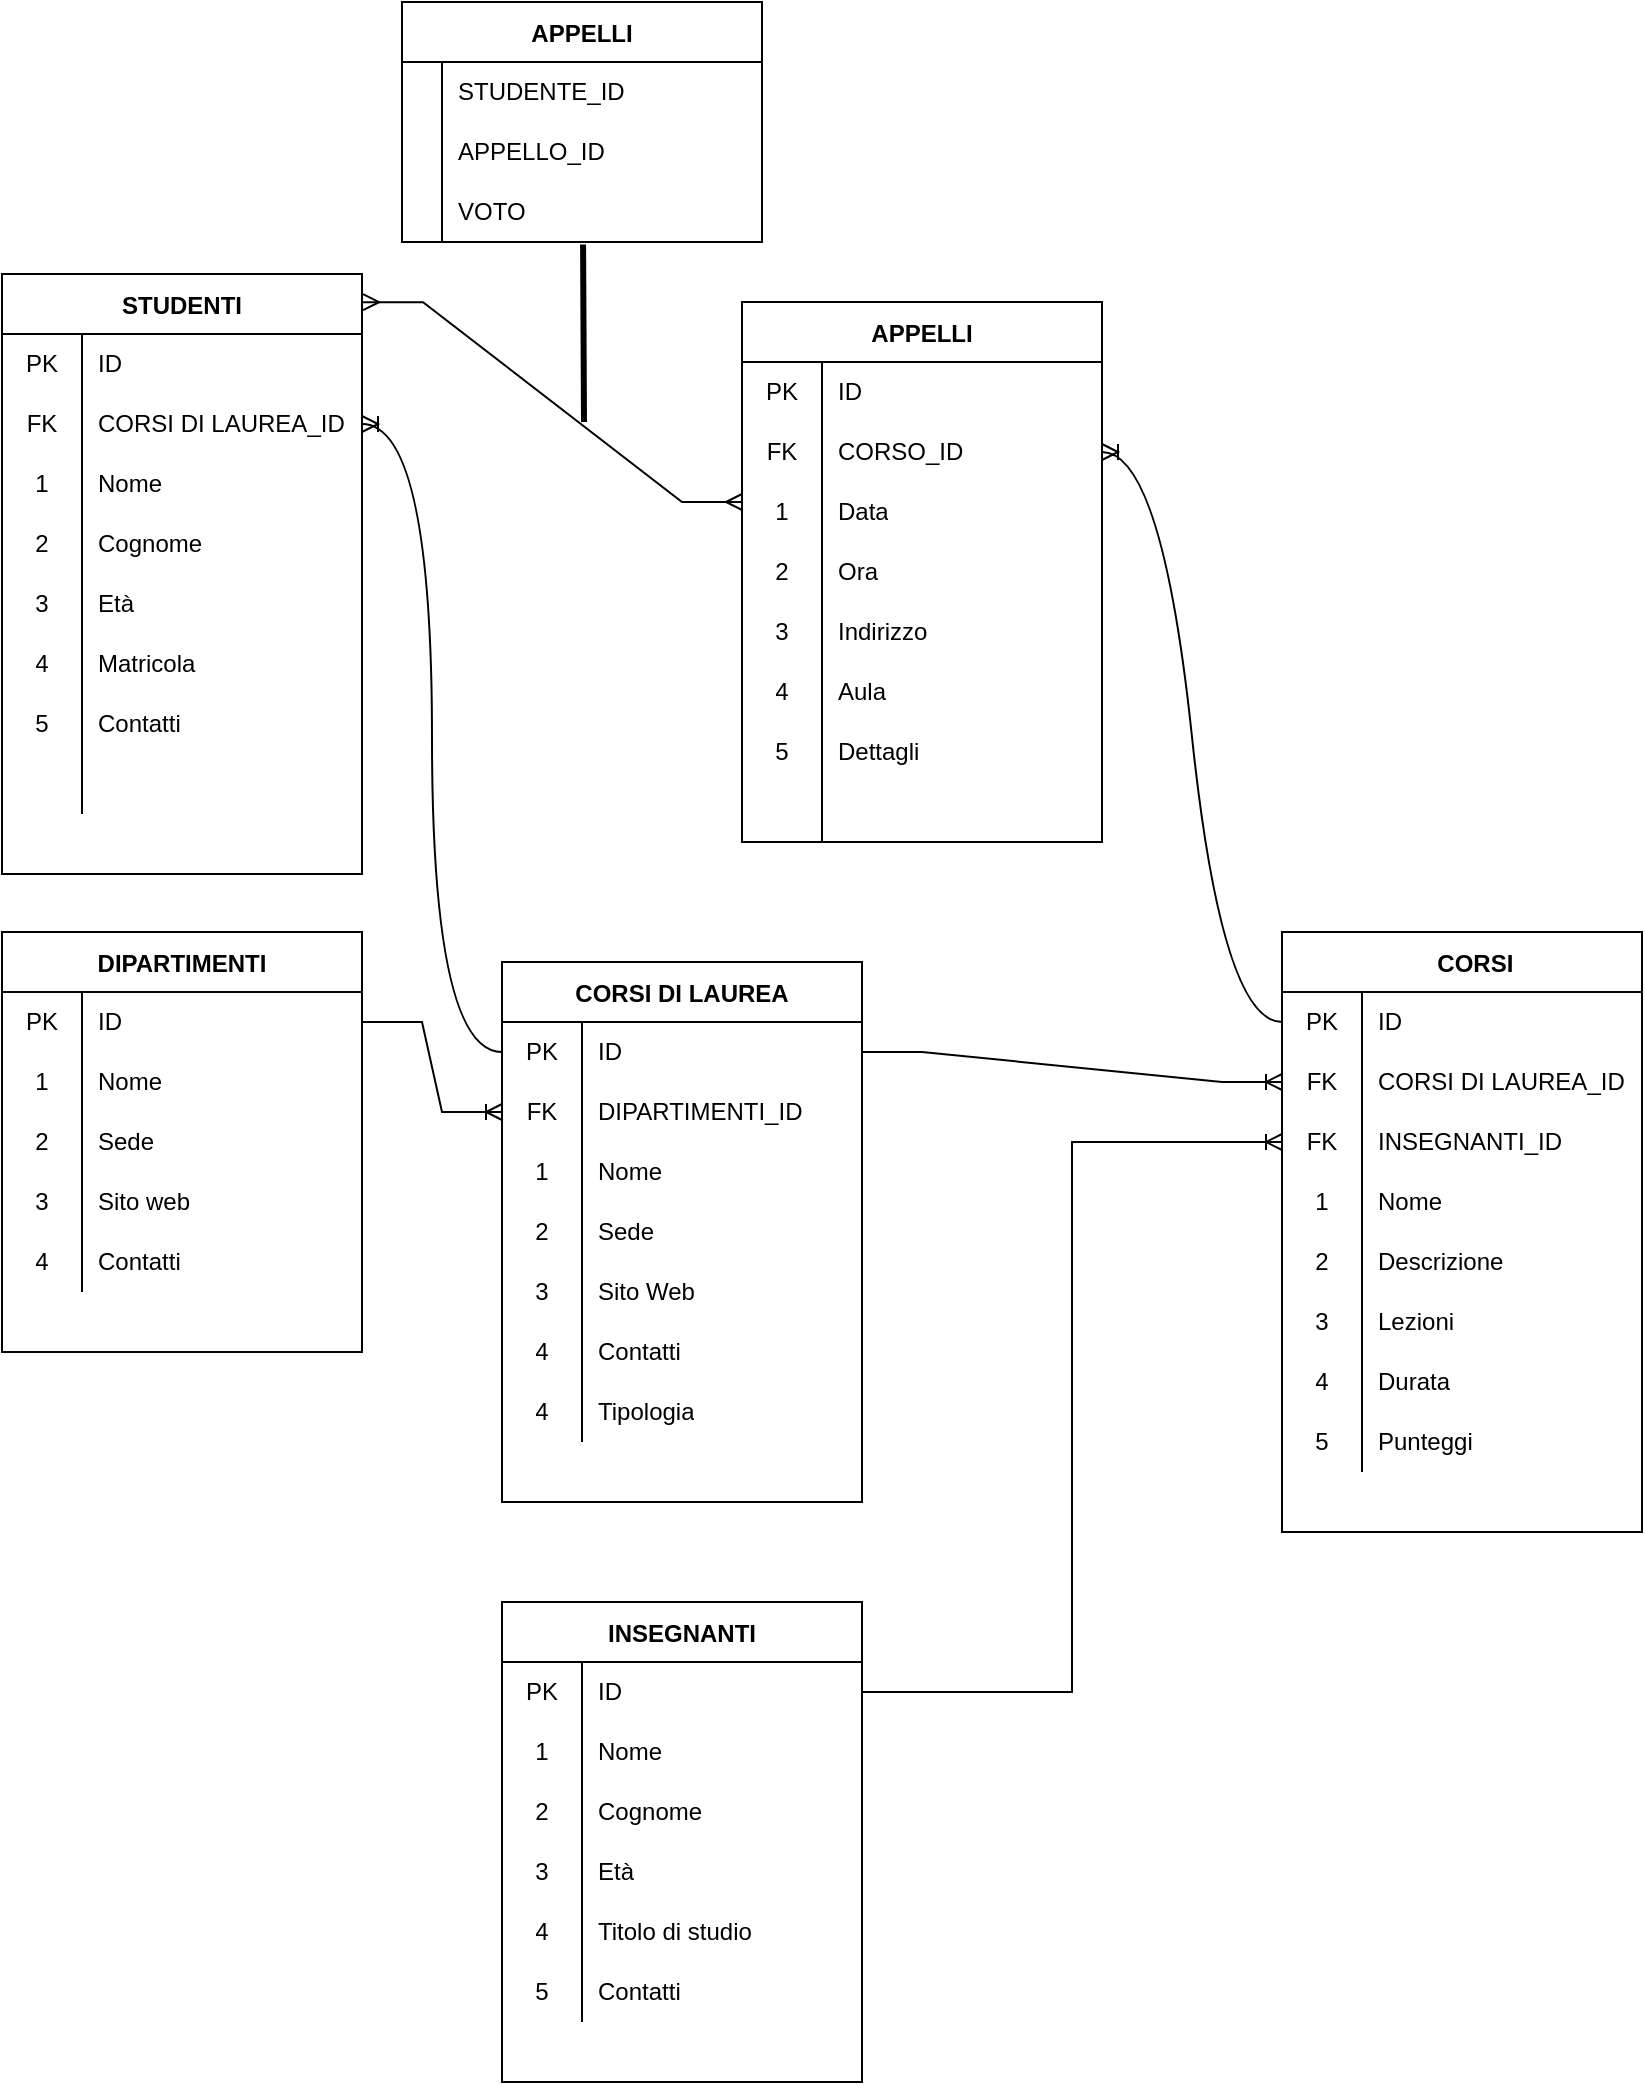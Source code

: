 <mxfile version="17.4.2" type="device"><diagram id="n-EQOlGCDvQt7kzbi_st" name="Page-1"><mxGraphModel dx="1768" dy="2307" grid="1" gridSize="10" guides="1" tooltips="1" connect="1" arrows="1" fold="1" page="1" pageScale="1" pageWidth="827" pageHeight="1169" math="0" shadow="0"><root><mxCell id="0"/><mxCell id="1" parent="0"/><mxCell id="HhOVpjUXZcP0PutJci6V-1" value="DIPARTIMENTI" style="shape=table;startSize=30;container=1;collapsible=0;childLayout=tableLayout;fixedRows=1;rowLines=0;fontStyle=1;" vertex="1" parent="1"><mxGeometry x="470" y="375" width="180" height="210" as="geometry"/></mxCell><mxCell id="HhOVpjUXZcP0PutJci6V-2" value="" style="shape=tableRow;horizontal=0;startSize=0;swimlaneHead=0;swimlaneBody=0;top=0;left=0;bottom=0;right=0;collapsible=0;dropTarget=0;fillColor=none;points=[[0,0.5],[1,0.5]];portConstraint=eastwest;" vertex="1" parent="HhOVpjUXZcP0PutJci6V-1"><mxGeometry y="30" width="180" height="30" as="geometry"/></mxCell><mxCell id="HhOVpjUXZcP0PutJci6V-3" value="PK" style="shape=partialRectangle;html=1;whiteSpace=wrap;connectable=0;fillColor=none;top=0;left=0;bottom=0;right=0;overflow=hidden;pointerEvents=1;" vertex="1" parent="HhOVpjUXZcP0PutJci6V-2"><mxGeometry width="40" height="30" as="geometry"><mxRectangle width="40" height="30" as="alternateBounds"/></mxGeometry></mxCell><mxCell id="HhOVpjUXZcP0PutJci6V-4" value="ID" style="shape=partialRectangle;html=1;whiteSpace=wrap;connectable=0;fillColor=none;top=0;left=0;bottom=0;right=0;align=left;spacingLeft=6;overflow=hidden;" vertex="1" parent="HhOVpjUXZcP0PutJci6V-2"><mxGeometry x="40" width="140" height="30" as="geometry"><mxRectangle width="140" height="30" as="alternateBounds"/></mxGeometry></mxCell><mxCell id="HhOVpjUXZcP0PutJci6V-5" value="" style="shape=tableRow;horizontal=0;startSize=0;swimlaneHead=0;swimlaneBody=0;top=0;left=0;bottom=0;right=0;collapsible=0;dropTarget=0;fillColor=none;points=[[0,0.5],[1,0.5]];portConstraint=eastwest;" vertex="1" parent="HhOVpjUXZcP0PutJci6V-1"><mxGeometry y="60" width="180" height="30" as="geometry"/></mxCell><mxCell id="HhOVpjUXZcP0PutJci6V-6" value="1" style="shape=partialRectangle;html=1;whiteSpace=wrap;connectable=0;fillColor=none;top=0;left=0;bottom=0;right=0;overflow=hidden;" vertex="1" parent="HhOVpjUXZcP0PutJci6V-5"><mxGeometry width="40" height="30" as="geometry"><mxRectangle width="40" height="30" as="alternateBounds"/></mxGeometry></mxCell><mxCell id="HhOVpjUXZcP0PutJci6V-7" value="Nome" style="shape=partialRectangle;html=1;whiteSpace=wrap;connectable=0;fillColor=none;top=0;left=0;bottom=0;right=0;align=left;spacingLeft=6;overflow=hidden;" vertex="1" parent="HhOVpjUXZcP0PutJci6V-5"><mxGeometry x="40" width="140" height="30" as="geometry"><mxRectangle width="140" height="30" as="alternateBounds"/></mxGeometry></mxCell><mxCell id="HhOVpjUXZcP0PutJci6V-8" value="" style="shape=tableRow;horizontal=0;startSize=0;swimlaneHead=0;swimlaneBody=0;top=0;left=0;bottom=0;right=0;collapsible=0;dropTarget=0;fillColor=none;points=[[0,0.5],[1,0.5]];portConstraint=eastwest;" vertex="1" parent="HhOVpjUXZcP0PutJci6V-1"><mxGeometry y="90" width="180" height="30" as="geometry"/></mxCell><mxCell id="HhOVpjUXZcP0PutJci6V-9" value="2" style="shape=partialRectangle;html=1;whiteSpace=wrap;connectable=0;fillColor=none;top=0;left=0;bottom=0;right=0;overflow=hidden;" vertex="1" parent="HhOVpjUXZcP0PutJci6V-8"><mxGeometry width="40" height="30" as="geometry"><mxRectangle width="40" height="30" as="alternateBounds"/></mxGeometry></mxCell><mxCell id="HhOVpjUXZcP0PutJci6V-10" value="Sede" style="shape=partialRectangle;html=1;whiteSpace=wrap;connectable=0;fillColor=none;top=0;left=0;bottom=0;right=0;align=left;spacingLeft=6;overflow=hidden;" vertex="1" parent="HhOVpjUXZcP0PutJci6V-8"><mxGeometry x="40" width="140" height="30" as="geometry"><mxRectangle width="140" height="30" as="alternateBounds"/></mxGeometry></mxCell><mxCell id="HhOVpjUXZcP0PutJci6V-35" value="" style="shape=tableRow;horizontal=0;startSize=0;swimlaneHead=0;swimlaneBody=0;top=0;left=0;bottom=0;right=0;collapsible=0;dropTarget=0;fillColor=none;points=[[0,0.5],[1,0.5]];portConstraint=eastwest;" vertex="1" parent="HhOVpjUXZcP0PutJci6V-1"><mxGeometry y="120" width="180" height="30" as="geometry"/></mxCell><mxCell id="HhOVpjUXZcP0PutJci6V-36" value="3" style="shape=partialRectangle;html=1;whiteSpace=wrap;connectable=0;fillColor=none;top=0;left=0;bottom=0;right=0;overflow=hidden;" vertex="1" parent="HhOVpjUXZcP0PutJci6V-35"><mxGeometry width="40" height="30" as="geometry"><mxRectangle width="40" height="30" as="alternateBounds"/></mxGeometry></mxCell><mxCell id="HhOVpjUXZcP0PutJci6V-37" value="Sito web" style="shape=partialRectangle;html=1;whiteSpace=wrap;connectable=0;fillColor=none;top=0;left=0;bottom=0;right=0;align=left;spacingLeft=6;overflow=hidden;" vertex="1" parent="HhOVpjUXZcP0PutJci6V-35"><mxGeometry x="40" width="140" height="30" as="geometry"><mxRectangle width="140" height="30" as="alternateBounds"/></mxGeometry></mxCell><mxCell id="HhOVpjUXZcP0PutJci6V-54" value="" style="shape=tableRow;horizontal=0;startSize=0;swimlaneHead=0;swimlaneBody=0;top=0;left=0;bottom=0;right=0;collapsible=0;dropTarget=0;fillColor=none;points=[[0,0.5],[1,0.5]];portConstraint=eastwest;" vertex="1" parent="HhOVpjUXZcP0PutJci6V-1"><mxGeometry y="150" width="180" height="30" as="geometry"/></mxCell><mxCell id="HhOVpjUXZcP0PutJci6V-55" value="4" style="shape=partialRectangle;html=1;whiteSpace=wrap;connectable=0;fillColor=none;top=0;left=0;bottom=0;right=0;overflow=hidden;" vertex="1" parent="HhOVpjUXZcP0PutJci6V-54"><mxGeometry width="40" height="30" as="geometry"><mxRectangle width="40" height="30" as="alternateBounds"/></mxGeometry></mxCell><mxCell id="HhOVpjUXZcP0PutJci6V-56" value="Contatti" style="shape=partialRectangle;html=1;whiteSpace=wrap;connectable=0;fillColor=none;top=0;left=0;bottom=0;right=0;align=left;spacingLeft=6;overflow=hidden;" vertex="1" parent="HhOVpjUXZcP0PutJci6V-54"><mxGeometry x="40" width="140" height="30" as="geometry"><mxRectangle width="140" height="30" as="alternateBounds"/></mxGeometry></mxCell><mxCell id="HhOVpjUXZcP0PutJci6V-38" value="CORSI DI LAUREA" style="shape=table;startSize=30;container=1;collapsible=0;childLayout=tableLayout;fixedRows=1;rowLines=0;fontStyle=1;" vertex="1" parent="1"><mxGeometry x="720" y="390" width="180" height="270" as="geometry"/></mxCell><mxCell id="HhOVpjUXZcP0PutJci6V-39" value="" style="shape=tableRow;horizontal=0;startSize=0;swimlaneHead=0;swimlaneBody=0;top=0;left=0;bottom=0;right=0;collapsible=0;dropTarget=0;fillColor=none;points=[[0,0.5],[1,0.5]];portConstraint=eastwest;" vertex="1" parent="HhOVpjUXZcP0PutJci6V-38"><mxGeometry y="30" width="180" height="30" as="geometry"/></mxCell><mxCell id="HhOVpjUXZcP0PutJci6V-40" value="PK" style="shape=partialRectangle;html=1;whiteSpace=wrap;connectable=0;fillColor=none;top=0;left=0;bottom=0;right=0;overflow=hidden;pointerEvents=1;" vertex="1" parent="HhOVpjUXZcP0PutJci6V-39"><mxGeometry width="40" height="30" as="geometry"><mxRectangle width="40" height="30" as="alternateBounds"/></mxGeometry></mxCell><mxCell id="HhOVpjUXZcP0PutJci6V-41" value="ID" style="shape=partialRectangle;html=1;whiteSpace=wrap;connectable=0;fillColor=none;top=0;left=0;bottom=0;right=0;align=left;spacingLeft=6;overflow=hidden;" vertex="1" parent="HhOVpjUXZcP0PutJci6V-39"><mxGeometry x="40" width="140" height="30" as="geometry"><mxRectangle width="140" height="30" as="alternateBounds"/></mxGeometry></mxCell><mxCell id="HhOVpjUXZcP0PutJci6V-42" value="" style="shape=tableRow;horizontal=0;startSize=0;swimlaneHead=0;swimlaneBody=0;top=0;left=0;bottom=0;right=0;collapsible=0;dropTarget=0;fillColor=none;points=[[0,0.5],[1,0.5]];portConstraint=eastwest;" vertex="1" parent="HhOVpjUXZcP0PutJci6V-38"><mxGeometry y="60" width="180" height="30" as="geometry"/></mxCell><mxCell id="HhOVpjUXZcP0PutJci6V-43" value="FK" style="shape=partialRectangle;html=1;whiteSpace=wrap;connectable=0;fillColor=none;top=0;left=0;bottom=0;right=0;overflow=hidden;" vertex="1" parent="HhOVpjUXZcP0PutJci6V-42"><mxGeometry width="40" height="30" as="geometry"><mxRectangle width="40" height="30" as="alternateBounds"/></mxGeometry></mxCell><mxCell id="HhOVpjUXZcP0PutJci6V-44" value="DIPARTIMENTI_ID" style="shape=partialRectangle;html=1;whiteSpace=wrap;connectable=0;fillColor=none;top=0;left=0;bottom=0;right=0;align=left;spacingLeft=6;overflow=hidden;" vertex="1" parent="HhOVpjUXZcP0PutJci6V-42"><mxGeometry x="40" width="140" height="30" as="geometry"><mxRectangle width="140" height="30" as="alternateBounds"/></mxGeometry></mxCell><mxCell id="HhOVpjUXZcP0PutJci6V-45" value="" style="shape=tableRow;horizontal=0;startSize=0;swimlaneHead=0;swimlaneBody=0;top=0;left=0;bottom=0;right=0;collapsible=0;dropTarget=0;fillColor=none;points=[[0,0.5],[1,0.5]];portConstraint=eastwest;" vertex="1" parent="HhOVpjUXZcP0PutJci6V-38"><mxGeometry y="90" width="180" height="30" as="geometry"/></mxCell><mxCell id="HhOVpjUXZcP0PutJci6V-46" value="1" style="shape=partialRectangle;html=1;whiteSpace=wrap;connectable=0;fillColor=none;top=0;left=0;bottom=0;right=0;overflow=hidden;" vertex="1" parent="HhOVpjUXZcP0PutJci6V-45"><mxGeometry width="40" height="30" as="geometry"><mxRectangle width="40" height="30" as="alternateBounds"/></mxGeometry></mxCell><mxCell id="HhOVpjUXZcP0PutJci6V-47" value="Nome" style="shape=partialRectangle;html=1;whiteSpace=wrap;connectable=0;fillColor=none;top=0;left=0;bottom=0;right=0;align=left;spacingLeft=6;overflow=hidden;" vertex="1" parent="HhOVpjUXZcP0PutJci6V-45"><mxGeometry x="40" width="140" height="30" as="geometry"><mxRectangle width="140" height="30" as="alternateBounds"/></mxGeometry></mxCell><mxCell id="HhOVpjUXZcP0PutJci6V-48" value="" style="shape=tableRow;horizontal=0;startSize=0;swimlaneHead=0;swimlaneBody=0;top=0;left=0;bottom=0;right=0;collapsible=0;dropTarget=0;fillColor=none;points=[[0,0.5],[1,0.5]];portConstraint=eastwest;" vertex="1" parent="HhOVpjUXZcP0PutJci6V-38"><mxGeometry y="120" width="180" height="30" as="geometry"/></mxCell><mxCell id="HhOVpjUXZcP0PutJci6V-49" value="2" style="shape=partialRectangle;html=1;whiteSpace=wrap;connectable=0;fillColor=none;top=0;left=0;bottom=0;right=0;overflow=hidden;" vertex="1" parent="HhOVpjUXZcP0PutJci6V-48"><mxGeometry width="40" height="30" as="geometry"><mxRectangle width="40" height="30" as="alternateBounds"/></mxGeometry></mxCell><mxCell id="HhOVpjUXZcP0PutJci6V-50" value="Sede" style="shape=partialRectangle;html=1;whiteSpace=wrap;connectable=0;fillColor=none;top=0;left=0;bottom=0;right=0;align=left;spacingLeft=6;overflow=hidden;" vertex="1" parent="HhOVpjUXZcP0PutJci6V-48"><mxGeometry x="40" width="140" height="30" as="geometry"><mxRectangle width="140" height="30" as="alternateBounds"/></mxGeometry></mxCell><mxCell id="HhOVpjUXZcP0PutJci6V-51" value="" style="shape=tableRow;horizontal=0;startSize=0;swimlaneHead=0;swimlaneBody=0;top=0;left=0;bottom=0;right=0;collapsible=0;dropTarget=0;fillColor=none;points=[[0,0.5],[1,0.5]];portConstraint=eastwest;" vertex="1" parent="HhOVpjUXZcP0PutJci6V-38"><mxGeometry y="150" width="180" height="30" as="geometry"/></mxCell><mxCell id="HhOVpjUXZcP0PutJci6V-52" value="3" style="shape=partialRectangle;html=1;whiteSpace=wrap;connectable=0;fillColor=none;top=0;left=0;bottom=0;right=0;overflow=hidden;" vertex="1" parent="HhOVpjUXZcP0PutJci6V-51"><mxGeometry width="40" height="30" as="geometry"><mxRectangle width="40" height="30" as="alternateBounds"/></mxGeometry></mxCell><mxCell id="HhOVpjUXZcP0PutJci6V-53" value="Sito Web" style="shape=partialRectangle;html=1;whiteSpace=wrap;connectable=0;fillColor=none;top=0;left=0;bottom=0;right=0;align=left;spacingLeft=6;overflow=hidden;" vertex="1" parent="HhOVpjUXZcP0PutJci6V-51"><mxGeometry x="40" width="140" height="30" as="geometry"><mxRectangle width="140" height="30" as="alternateBounds"/></mxGeometry></mxCell><mxCell id="HhOVpjUXZcP0PutJci6V-57" value="" style="shape=tableRow;horizontal=0;startSize=0;swimlaneHead=0;swimlaneBody=0;top=0;left=0;bottom=0;right=0;collapsible=0;dropTarget=0;fillColor=none;points=[[0,0.5],[1,0.5]];portConstraint=eastwest;" vertex="1" parent="HhOVpjUXZcP0PutJci6V-38"><mxGeometry y="180" width="180" height="30" as="geometry"/></mxCell><mxCell id="HhOVpjUXZcP0PutJci6V-58" value="4" style="shape=partialRectangle;html=1;whiteSpace=wrap;connectable=0;fillColor=none;top=0;left=0;bottom=0;right=0;overflow=hidden;" vertex="1" parent="HhOVpjUXZcP0PutJci6V-57"><mxGeometry width="40" height="30" as="geometry"><mxRectangle width="40" height="30" as="alternateBounds"/></mxGeometry></mxCell><mxCell id="HhOVpjUXZcP0PutJci6V-59" value="Contatti" style="shape=partialRectangle;html=1;whiteSpace=wrap;connectable=0;fillColor=none;top=0;left=0;bottom=0;right=0;align=left;spacingLeft=6;overflow=hidden;" vertex="1" parent="HhOVpjUXZcP0PutJci6V-57"><mxGeometry x="40" width="140" height="30" as="geometry"><mxRectangle width="140" height="30" as="alternateBounds"/></mxGeometry></mxCell><mxCell id="HhOVpjUXZcP0PutJci6V-62" value="" style="shape=tableRow;horizontal=0;startSize=0;swimlaneHead=0;swimlaneBody=0;top=0;left=0;bottom=0;right=0;collapsible=0;dropTarget=0;fillColor=none;points=[[0,0.5],[1,0.5]];portConstraint=eastwest;" vertex="1" parent="HhOVpjUXZcP0PutJci6V-38"><mxGeometry y="210" width="180" height="30" as="geometry"/></mxCell><mxCell id="HhOVpjUXZcP0PutJci6V-63" value="4" style="shape=partialRectangle;html=1;whiteSpace=wrap;connectable=0;fillColor=none;top=0;left=0;bottom=0;right=0;overflow=hidden;" vertex="1" parent="HhOVpjUXZcP0PutJci6V-62"><mxGeometry width="40" height="30" as="geometry"><mxRectangle width="40" height="30" as="alternateBounds"/></mxGeometry></mxCell><mxCell id="HhOVpjUXZcP0PutJci6V-64" value="Tipologia" style="shape=partialRectangle;html=1;whiteSpace=wrap;connectable=0;fillColor=none;top=0;left=0;bottom=0;right=0;align=left;spacingLeft=6;overflow=hidden;" vertex="1" parent="HhOVpjUXZcP0PutJci6V-62"><mxGeometry x="40" width="140" height="30" as="geometry"><mxRectangle width="140" height="30" as="alternateBounds"/></mxGeometry></mxCell><mxCell id="HhOVpjUXZcP0PutJci6V-60" value="" style="edgeStyle=entityRelationEdgeStyle;fontSize=12;html=1;endArrow=ERoneToMany;rounded=0;entryX=0;entryY=0.5;entryDx=0;entryDy=0;exitX=1;exitY=0.5;exitDx=0;exitDy=0;" edge="1" parent="1" source="HhOVpjUXZcP0PutJci6V-2" target="HhOVpjUXZcP0PutJci6V-42"><mxGeometry width="100" height="100" relative="1" as="geometry"><mxPoint x="230" y="150" as="sourcePoint"/><mxPoint x="330" y="50" as="targetPoint"/></mxGeometry></mxCell><mxCell id="HhOVpjUXZcP0PutJci6V-65" value="    CORSI" style="shape=table;startSize=30;container=1;collapsible=0;childLayout=tableLayout;fixedRows=1;rowLines=0;fontStyle=1;" vertex="1" parent="1"><mxGeometry x="1110" y="375" width="180" height="300" as="geometry"/></mxCell><mxCell id="HhOVpjUXZcP0PutJci6V-66" value="" style="shape=tableRow;horizontal=0;startSize=0;swimlaneHead=0;swimlaneBody=0;top=0;left=0;bottom=0;right=0;collapsible=0;dropTarget=0;fillColor=none;points=[[0,0.5],[1,0.5]];portConstraint=eastwest;" vertex="1" parent="HhOVpjUXZcP0PutJci6V-65"><mxGeometry y="30" width="180" height="30" as="geometry"/></mxCell><mxCell id="HhOVpjUXZcP0PutJci6V-67" value="PK" style="shape=partialRectangle;html=1;whiteSpace=wrap;connectable=0;fillColor=none;top=0;left=0;bottom=0;right=0;overflow=hidden;pointerEvents=1;" vertex="1" parent="HhOVpjUXZcP0PutJci6V-66"><mxGeometry width="40" height="30" as="geometry"><mxRectangle width="40" height="30" as="alternateBounds"/></mxGeometry></mxCell><mxCell id="HhOVpjUXZcP0PutJci6V-68" value="ID" style="shape=partialRectangle;html=1;whiteSpace=wrap;connectable=0;fillColor=none;top=0;left=0;bottom=0;right=0;align=left;spacingLeft=6;overflow=hidden;" vertex="1" parent="HhOVpjUXZcP0PutJci6V-66"><mxGeometry x="40" width="140" height="30" as="geometry"><mxRectangle width="140" height="30" as="alternateBounds"/></mxGeometry></mxCell><mxCell id="HhOVpjUXZcP0PutJci6V-87" value="" style="shape=tableRow;horizontal=0;startSize=0;swimlaneHead=0;swimlaneBody=0;top=0;left=0;bottom=0;right=0;collapsible=0;dropTarget=0;fillColor=none;points=[[0,0.5],[1,0.5]];portConstraint=eastwest;" vertex="1" parent="HhOVpjUXZcP0PutJci6V-65"><mxGeometry y="60" width="180" height="30" as="geometry"/></mxCell><mxCell id="HhOVpjUXZcP0PutJci6V-88" value="FK" style="shape=partialRectangle;html=1;whiteSpace=wrap;connectable=0;fillColor=none;top=0;left=0;bottom=0;right=0;overflow=hidden;" vertex="1" parent="HhOVpjUXZcP0PutJci6V-87"><mxGeometry width="40" height="30" as="geometry"><mxRectangle width="40" height="30" as="alternateBounds"/></mxGeometry></mxCell><mxCell id="HhOVpjUXZcP0PutJci6V-89" value="CORSI DI LAUREA_ID" style="shape=partialRectangle;html=1;whiteSpace=wrap;connectable=0;fillColor=none;top=0;left=0;bottom=0;right=0;align=left;spacingLeft=6;overflow=hidden;" vertex="1" parent="HhOVpjUXZcP0PutJci6V-87"><mxGeometry x="40" width="140" height="30" as="geometry"><mxRectangle width="140" height="30" as="alternateBounds"/></mxGeometry></mxCell><mxCell id="HhOVpjUXZcP0PutJci6V-111" value="" style="shape=tableRow;horizontal=0;startSize=0;swimlaneHead=0;swimlaneBody=0;top=0;left=0;bottom=0;right=0;collapsible=0;dropTarget=0;fillColor=none;points=[[0,0.5],[1,0.5]];portConstraint=eastwest;" vertex="1" parent="HhOVpjUXZcP0PutJci6V-65"><mxGeometry y="90" width="180" height="30" as="geometry"/></mxCell><mxCell id="HhOVpjUXZcP0PutJci6V-112" value="FK" style="shape=partialRectangle;html=1;whiteSpace=wrap;connectable=0;fillColor=none;top=0;left=0;bottom=0;right=0;overflow=hidden;" vertex="1" parent="HhOVpjUXZcP0PutJci6V-111"><mxGeometry width="40" height="30" as="geometry"><mxRectangle width="40" height="30" as="alternateBounds"/></mxGeometry></mxCell><mxCell id="HhOVpjUXZcP0PutJci6V-113" value="INSEGNANTI_ID" style="shape=partialRectangle;html=1;whiteSpace=wrap;connectable=0;fillColor=none;top=0;left=0;bottom=0;right=0;align=left;spacingLeft=6;overflow=hidden;" vertex="1" parent="HhOVpjUXZcP0PutJci6V-111"><mxGeometry x="40" width="140" height="30" as="geometry"><mxRectangle width="140" height="30" as="alternateBounds"/></mxGeometry></mxCell><mxCell id="HhOVpjUXZcP0PutJci6V-69" value="" style="shape=tableRow;horizontal=0;startSize=0;swimlaneHead=0;swimlaneBody=0;top=0;left=0;bottom=0;right=0;collapsible=0;dropTarget=0;fillColor=none;points=[[0,0.5],[1,0.5]];portConstraint=eastwest;" vertex="1" parent="HhOVpjUXZcP0PutJci6V-65"><mxGeometry y="120" width="180" height="30" as="geometry"/></mxCell><mxCell id="HhOVpjUXZcP0PutJci6V-70" value="1" style="shape=partialRectangle;html=1;whiteSpace=wrap;connectable=0;fillColor=none;top=0;left=0;bottom=0;right=0;overflow=hidden;" vertex="1" parent="HhOVpjUXZcP0PutJci6V-69"><mxGeometry width="40" height="30" as="geometry"><mxRectangle width="40" height="30" as="alternateBounds"/></mxGeometry></mxCell><mxCell id="HhOVpjUXZcP0PutJci6V-71" value="Nome" style="shape=partialRectangle;html=1;whiteSpace=wrap;connectable=0;fillColor=none;top=0;left=0;bottom=0;right=0;align=left;spacingLeft=6;overflow=hidden;" vertex="1" parent="HhOVpjUXZcP0PutJci6V-69"><mxGeometry x="40" width="140" height="30" as="geometry"><mxRectangle width="140" height="30" as="alternateBounds"/></mxGeometry></mxCell><mxCell id="HhOVpjUXZcP0PutJci6V-72" value="" style="shape=tableRow;horizontal=0;startSize=0;swimlaneHead=0;swimlaneBody=0;top=0;left=0;bottom=0;right=0;collapsible=0;dropTarget=0;fillColor=none;points=[[0,0.5],[1,0.5]];portConstraint=eastwest;" vertex="1" parent="HhOVpjUXZcP0PutJci6V-65"><mxGeometry y="150" width="180" height="30" as="geometry"/></mxCell><mxCell id="HhOVpjUXZcP0PutJci6V-73" value="2" style="shape=partialRectangle;html=1;whiteSpace=wrap;connectable=0;fillColor=none;top=0;left=0;bottom=0;right=0;overflow=hidden;" vertex="1" parent="HhOVpjUXZcP0PutJci6V-72"><mxGeometry width="40" height="30" as="geometry"><mxRectangle width="40" height="30" as="alternateBounds"/></mxGeometry></mxCell><mxCell id="HhOVpjUXZcP0PutJci6V-74" value="Descrizione" style="shape=partialRectangle;html=1;whiteSpace=wrap;connectable=0;fillColor=none;top=0;left=0;bottom=0;right=0;align=left;spacingLeft=6;overflow=hidden;" vertex="1" parent="HhOVpjUXZcP0PutJci6V-72"><mxGeometry x="40" width="140" height="30" as="geometry"><mxRectangle width="140" height="30" as="alternateBounds"/></mxGeometry></mxCell><mxCell id="HhOVpjUXZcP0PutJci6V-75" value="" style="shape=tableRow;horizontal=0;startSize=0;swimlaneHead=0;swimlaneBody=0;top=0;left=0;bottom=0;right=0;collapsible=0;dropTarget=0;fillColor=none;points=[[0,0.5],[1,0.5]];portConstraint=eastwest;" vertex="1" parent="HhOVpjUXZcP0PutJci6V-65"><mxGeometry y="180" width="180" height="30" as="geometry"/></mxCell><mxCell id="HhOVpjUXZcP0PutJci6V-76" value="3" style="shape=partialRectangle;html=1;whiteSpace=wrap;connectable=0;fillColor=none;top=0;left=0;bottom=0;right=0;overflow=hidden;" vertex="1" parent="HhOVpjUXZcP0PutJci6V-75"><mxGeometry width="40" height="30" as="geometry"><mxRectangle width="40" height="30" as="alternateBounds"/></mxGeometry></mxCell><mxCell id="HhOVpjUXZcP0PutJci6V-77" value="Lezioni" style="shape=partialRectangle;html=1;whiteSpace=wrap;connectable=0;fillColor=none;top=0;left=0;bottom=0;right=0;align=left;spacingLeft=6;overflow=hidden;" vertex="1" parent="HhOVpjUXZcP0PutJci6V-75"><mxGeometry x="40" width="140" height="30" as="geometry"><mxRectangle width="140" height="30" as="alternateBounds"/></mxGeometry></mxCell><mxCell id="HhOVpjUXZcP0PutJci6V-78" value="" style="shape=tableRow;horizontal=0;startSize=0;swimlaneHead=0;swimlaneBody=0;top=0;left=0;bottom=0;right=0;collapsible=0;dropTarget=0;fillColor=none;points=[[0,0.5],[1,0.5]];portConstraint=eastwest;" vertex="1" parent="HhOVpjUXZcP0PutJci6V-65"><mxGeometry y="210" width="180" height="30" as="geometry"/></mxCell><mxCell id="HhOVpjUXZcP0PutJci6V-79" value="4" style="shape=partialRectangle;html=1;whiteSpace=wrap;connectable=0;fillColor=none;top=0;left=0;bottom=0;right=0;overflow=hidden;" vertex="1" parent="HhOVpjUXZcP0PutJci6V-78"><mxGeometry width="40" height="30" as="geometry"><mxRectangle width="40" height="30" as="alternateBounds"/></mxGeometry></mxCell><mxCell id="HhOVpjUXZcP0PutJci6V-80" value="Durata" style="shape=partialRectangle;html=1;whiteSpace=wrap;connectable=0;fillColor=none;top=0;left=0;bottom=0;right=0;align=left;spacingLeft=6;overflow=hidden;" vertex="1" parent="HhOVpjUXZcP0PutJci6V-78"><mxGeometry x="40" width="140" height="30" as="geometry"><mxRectangle width="140" height="30" as="alternateBounds"/></mxGeometry></mxCell><mxCell id="HhOVpjUXZcP0PutJci6V-84" value="" style="shape=tableRow;horizontal=0;startSize=0;swimlaneHead=0;swimlaneBody=0;top=0;left=0;bottom=0;right=0;collapsible=0;dropTarget=0;fillColor=none;points=[[0,0.5],[1,0.5]];portConstraint=eastwest;" vertex="1" parent="HhOVpjUXZcP0PutJci6V-65"><mxGeometry y="240" width="180" height="30" as="geometry"/></mxCell><mxCell id="HhOVpjUXZcP0PutJci6V-85" value="5" style="shape=partialRectangle;html=1;whiteSpace=wrap;connectable=0;fillColor=none;top=0;left=0;bottom=0;right=0;overflow=hidden;" vertex="1" parent="HhOVpjUXZcP0PutJci6V-84"><mxGeometry width="40" height="30" as="geometry"><mxRectangle width="40" height="30" as="alternateBounds"/></mxGeometry></mxCell><mxCell id="HhOVpjUXZcP0PutJci6V-86" value="Punteggi" style="shape=partialRectangle;html=1;whiteSpace=wrap;connectable=0;fillColor=none;top=0;left=0;bottom=0;right=0;align=left;spacingLeft=6;overflow=hidden;" vertex="1" parent="HhOVpjUXZcP0PutJci6V-84"><mxGeometry x="40" width="140" height="30" as="geometry"><mxRectangle width="140" height="30" as="alternateBounds"/></mxGeometry></mxCell><mxCell id="HhOVpjUXZcP0PutJci6V-90" value="" style="edgeStyle=entityRelationEdgeStyle;fontSize=12;html=1;endArrow=ERoneToMany;rounded=0;entryX=0;entryY=0.5;entryDx=0;entryDy=0;exitX=1;exitY=0.5;exitDx=0;exitDy=0;" edge="1" parent="1" source="HhOVpjUXZcP0PutJci6V-39" target="HhOVpjUXZcP0PutJci6V-87"><mxGeometry width="100" height="100" relative="1" as="geometry"><mxPoint x="900" y="420" as="sourcePoint"/><mxPoint x="1020" y="450" as="targetPoint"/></mxGeometry></mxCell><mxCell id="HhOVpjUXZcP0PutJci6V-91" value="INSEGNANTI" style="shape=table;startSize=30;container=1;collapsible=0;childLayout=tableLayout;fixedRows=1;rowLines=0;fontStyle=1;" vertex="1" parent="1"><mxGeometry x="720" y="710" width="180" height="240" as="geometry"/></mxCell><mxCell id="HhOVpjUXZcP0PutJci6V-92" value="" style="shape=tableRow;horizontal=0;startSize=0;swimlaneHead=0;swimlaneBody=0;top=0;left=0;bottom=0;right=0;collapsible=0;dropTarget=0;fillColor=none;points=[[0,0.5],[1,0.5]];portConstraint=eastwest;" vertex="1" parent="HhOVpjUXZcP0PutJci6V-91"><mxGeometry y="30" width="180" height="30" as="geometry"/></mxCell><mxCell id="HhOVpjUXZcP0PutJci6V-93" value="PK" style="shape=partialRectangle;html=1;whiteSpace=wrap;connectable=0;fillColor=none;top=0;left=0;bottom=0;right=0;overflow=hidden;pointerEvents=1;" vertex="1" parent="HhOVpjUXZcP0PutJci6V-92"><mxGeometry width="40" height="30" as="geometry"><mxRectangle width="40" height="30" as="alternateBounds"/></mxGeometry></mxCell><mxCell id="HhOVpjUXZcP0PutJci6V-94" value="ID" style="shape=partialRectangle;html=1;whiteSpace=wrap;connectable=0;fillColor=none;top=0;left=0;bottom=0;right=0;align=left;spacingLeft=6;overflow=hidden;" vertex="1" parent="HhOVpjUXZcP0PutJci6V-92"><mxGeometry x="40" width="140" height="30" as="geometry"><mxRectangle width="140" height="30" as="alternateBounds"/></mxGeometry></mxCell><mxCell id="HhOVpjUXZcP0PutJci6V-95" value="" style="shape=tableRow;horizontal=0;startSize=0;swimlaneHead=0;swimlaneBody=0;top=0;left=0;bottom=0;right=0;collapsible=0;dropTarget=0;fillColor=none;points=[[0,0.5],[1,0.5]];portConstraint=eastwest;" vertex="1" parent="HhOVpjUXZcP0PutJci6V-91"><mxGeometry y="60" width="180" height="30" as="geometry"/></mxCell><mxCell id="HhOVpjUXZcP0PutJci6V-96" value="1" style="shape=partialRectangle;html=1;whiteSpace=wrap;connectable=0;fillColor=none;top=0;left=0;bottom=0;right=0;overflow=hidden;" vertex="1" parent="HhOVpjUXZcP0PutJci6V-95"><mxGeometry width="40" height="30" as="geometry"><mxRectangle width="40" height="30" as="alternateBounds"/></mxGeometry></mxCell><mxCell id="HhOVpjUXZcP0PutJci6V-97" value="Nome" style="shape=partialRectangle;html=1;whiteSpace=wrap;connectable=0;fillColor=none;top=0;left=0;bottom=0;right=0;align=left;spacingLeft=6;overflow=hidden;" vertex="1" parent="HhOVpjUXZcP0PutJci6V-95"><mxGeometry x="40" width="140" height="30" as="geometry"><mxRectangle width="140" height="30" as="alternateBounds"/></mxGeometry></mxCell><mxCell id="HhOVpjUXZcP0PutJci6V-98" value="" style="shape=tableRow;horizontal=0;startSize=0;swimlaneHead=0;swimlaneBody=0;top=0;left=0;bottom=0;right=0;collapsible=0;dropTarget=0;fillColor=none;points=[[0,0.5],[1,0.5]];portConstraint=eastwest;" vertex="1" parent="HhOVpjUXZcP0PutJci6V-91"><mxGeometry y="90" width="180" height="30" as="geometry"/></mxCell><mxCell id="HhOVpjUXZcP0PutJci6V-99" value="2" style="shape=partialRectangle;html=1;whiteSpace=wrap;connectable=0;fillColor=none;top=0;left=0;bottom=0;right=0;overflow=hidden;" vertex="1" parent="HhOVpjUXZcP0PutJci6V-98"><mxGeometry width="40" height="30" as="geometry"><mxRectangle width="40" height="30" as="alternateBounds"/></mxGeometry></mxCell><mxCell id="HhOVpjUXZcP0PutJci6V-100" value="Cognome" style="shape=partialRectangle;html=1;whiteSpace=wrap;connectable=0;fillColor=none;top=0;left=0;bottom=0;right=0;align=left;spacingLeft=6;overflow=hidden;" vertex="1" parent="HhOVpjUXZcP0PutJci6V-98"><mxGeometry x="40" width="140" height="30" as="geometry"><mxRectangle width="140" height="30" as="alternateBounds"/></mxGeometry></mxCell><mxCell id="HhOVpjUXZcP0PutJci6V-101" value="" style="shape=tableRow;horizontal=0;startSize=0;swimlaneHead=0;swimlaneBody=0;top=0;left=0;bottom=0;right=0;collapsible=0;dropTarget=0;fillColor=none;points=[[0,0.5],[1,0.5]];portConstraint=eastwest;" vertex="1" parent="HhOVpjUXZcP0PutJci6V-91"><mxGeometry y="120" width="180" height="30" as="geometry"/></mxCell><mxCell id="HhOVpjUXZcP0PutJci6V-102" value="3" style="shape=partialRectangle;html=1;whiteSpace=wrap;connectable=0;fillColor=none;top=0;left=0;bottom=0;right=0;overflow=hidden;" vertex="1" parent="HhOVpjUXZcP0PutJci6V-101"><mxGeometry width="40" height="30" as="geometry"><mxRectangle width="40" height="30" as="alternateBounds"/></mxGeometry></mxCell><mxCell id="HhOVpjUXZcP0PutJci6V-103" value="Età" style="shape=partialRectangle;html=1;whiteSpace=wrap;connectable=0;fillColor=none;top=0;left=0;bottom=0;right=0;align=left;spacingLeft=6;overflow=hidden;" vertex="1" parent="HhOVpjUXZcP0PutJci6V-101"><mxGeometry x="40" width="140" height="30" as="geometry"><mxRectangle width="140" height="30" as="alternateBounds"/></mxGeometry></mxCell><mxCell id="HhOVpjUXZcP0PutJci6V-104" value="" style="shape=tableRow;horizontal=0;startSize=0;swimlaneHead=0;swimlaneBody=0;top=0;left=0;bottom=0;right=0;collapsible=0;dropTarget=0;fillColor=none;points=[[0,0.5],[1,0.5]];portConstraint=eastwest;" vertex="1" parent="HhOVpjUXZcP0PutJci6V-91"><mxGeometry y="150" width="180" height="30" as="geometry"/></mxCell><mxCell id="HhOVpjUXZcP0PutJci6V-105" value="4" style="shape=partialRectangle;html=1;whiteSpace=wrap;connectable=0;fillColor=none;top=0;left=0;bottom=0;right=0;overflow=hidden;" vertex="1" parent="HhOVpjUXZcP0PutJci6V-104"><mxGeometry width="40" height="30" as="geometry"><mxRectangle width="40" height="30" as="alternateBounds"/></mxGeometry></mxCell><mxCell id="HhOVpjUXZcP0PutJci6V-106" value="Titolo di studio" style="shape=partialRectangle;html=1;whiteSpace=wrap;connectable=0;fillColor=none;top=0;left=0;bottom=0;right=0;align=left;spacingLeft=6;overflow=hidden;" vertex="1" parent="HhOVpjUXZcP0PutJci6V-104"><mxGeometry x="40" width="140" height="30" as="geometry"><mxRectangle width="140" height="30" as="alternateBounds"/></mxGeometry></mxCell><mxCell id="HhOVpjUXZcP0PutJci6V-107" value="" style="shape=tableRow;horizontal=0;startSize=0;swimlaneHead=0;swimlaneBody=0;top=0;left=0;bottom=0;right=0;collapsible=0;dropTarget=0;fillColor=none;points=[[0,0.5],[1,0.5]];portConstraint=eastwest;" vertex="1" parent="HhOVpjUXZcP0PutJci6V-91"><mxGeometry y="180" width="180" height="30" as="geometry"/></mxCell><mxCell id="HhOVpjUXZcP0PutJci6V-108" value="5" style="shape=partialRectangle;html=1;whiteSpace=wrap;connectable=0;fillColor=none;top=0;left=0;bottom=0;right=0;overflow=hidden;" vertex="1" parent="HhOVpjUXZcP0PutJci6V-107"><mxGeometry width="40" height="30" as="geometry"><mxRectangle width="40" height="30" as="alternateBounds"/></mxGeometry></mxCell><mxCell id="HhOVpjUXZcP0PutJci6V-109" value="Contatti" style="shape=partialRectangle;html=1;whiteSpace=wrap;connectable=0;fillColor=none;top=0;left=0;bottom=0;right=0;align=left;spacingLeft=6;overflow=hidden;" vertex="1" parent="HhOVpjUXZcP0PutJci6V-107"><mxGeometry x="40" width="140" height="30" as="geometry"><mxRectangle width="140" height="30" as="alternateBounds"/></mxGeometry></mxCell><mxCell id="HhOVpjUXZcP0PutJci6V-115" value="STUDENTI" style="shape=table;startSize=30;container=1;collapsible=0;childLayout=tableLayout;fixedRows=1;rowLines=0;fontStyle=1;" vertex="1" parent="1"><mxGeometry x="470" y="46" width="180" height="300" as="geometry"/></mxCell><mxCell id="HhOVpjUXZcP0PutJci6V-116" value="" style="shape=tableRow;horizontal=0;startSize=0;swimlaneHead=0;swimlaneBody=0;top=0;left=0;bottom=0;right=0;collapsible=0;dropTarget=0;fillColor=none;points=[[0,0.5],[1,0.5]];portConstraint=eastwest;" vertex="1" parent="HhOVpjUXZcP0PutJci6V-115"><mxGeometry y="30" width="180" height="30" as="geometry"/></mxCell><mxCell id="HhOVpjUXZcP0PutJci6V-117" value="PK" style="shape=partialRectangle;html=1;whiteSpace=wrap;connectable=0;fillColor=none;top=0;left=0;bottom=0;right=0;overflow=hidden;pointerEvents=1;" vertex="1" parent="HhOVpjUXZcP0PutJci6V-116"><mxGeometry width="40" height="30" as="geometry"><mxRectangle width="40" height="30" as="alternateBounds"/></mxGeometry></mxCell><mxCell id="HhOVpjUXZcP0PutJci6V-118" value="ID" style="shape=partialRectangle;html=1;whiteSpace=wrap;connectable=0;fillColor=none;top=0;left=0;bottom=0;right=0;align=left;spacingLeft=6;overflow=hidden;" vertex="1" parent="HhOVpjUXZcP0PutJci6V-116"><mxGeometry x="40" width="140" height="30" as="geometry"><mxRectangle width="140" height="30" as="alternateBounds"/></mxGeometry></mxCell><mxCell id="HhOVpjUXZcP0PutJci6V-134" value="" style="shape=tableRow;horizontal=0;startSize=0;swimlaneHead=0;swimlaneBody=0;top=0;left=0;bottom=0;right=0;collapsible=0;dropTarget=0;fillColor=none;points=[[0,0.5],[1,0.5]];portConstraint=eastwest;" vertex="1" parent="HhOVpjUXZcP0PutJci6V-115"><mxGeometry y="60" width="180" height="30" as="geometry"/></mxCell><mxCell id="HhOVpjUXZcP0PutJci6V-135" value="FK" style="shape=partialRectangle;html=1;whiteSpace=wrap;connectable=0;fillColor=none;top=0;left=0;bottom=0;right=0;overflow=hidden;" vertex="1" parent="HhOVpjUXZcP0PutJci6V-134"><mxGeometry width="40" height="30" as="geometry"><mxRectangle width="40" height="30" as="alternateBounds"/></mxGeometry></mxCell><mxCell id="HhOVpjUXZcP0PutJci6V-136" value="CORSI DI LAUREA_ID" style="shape=partialRectangle;html=1;whiteSpace=wrap;connectable=0;fillColor=none;top=0;left=0;bottom=0;right=0;align=left;spacingLeft=6;overflow=hidden;" vertex="1" parent="HhOVpjUXZcP0PutJci6V-134"><mxGeometry x="40" width="140" height="30" as="geometry"><mxRectangle width="140" height="30" as="alternateBounds"/></mxGeometry></mxCell><mxCell id="HhOVpjUXZcP0PutJci6V-119" value="" style="shape=tableRow;horizontal=0;startSize=0;swimlaneHead=0;swimlaneBody=0;top=0;left=0;bottom=0;right=0;collapsible=0;dropTarget=0;fillColor=none;points=[[0,0.5],[1,0.5]];portConstraint=eastwest;" vertex="1" parent="HhOVpjUXZcP0PutJci6V-115"><mxGeometry y="90" width="180" height="30" as="geometry"/></mxCell><mxCell id="HhOVpjUXZcP0PutJci6V-120" value="1" style="shape=partialRectangle;html=1;whiteSpace=wrap;connectable=0;fillColor=none;top=0;left=0;bottom=0;right=0;overflow=hidden;" vertex="1" parent="HhOVpjUXZcP0PutJci6V-119"><mxGeometry width="40" height="30" as="geometry"><mxRectangle width="40" height="30" as="alternateBounds"/></mxGeometry></mxCell><mxCell id="HhOVpjUXZcP0PutJci6V-121" value="Nome" style="shape=partialRectangle;html=1;whiteSpace=wrap;connectable=0;fillColor=none;top=0;left=0;bottom=0;right=0;align=left;spacingLeft=6;overflow=hidden;" vertex="1" parent="HhOVpjUXZcP0PutJci6V-119"><mxGeometry x="40" width="140" height="30" as="geometry"><mxRectangle width="140" height="30" as="alternateBounds"/></mxGeometry></mxCell><mxCell id="HhOVpjUXZcP0PutJci6V-122" value="" style="shape=tableRow;horizontal=0;startSize=0;swimlaneHead=0;swimlaneBody=0;top=0;left=0;bottom=0;right=0;collapsible=0;dropTarget=0;fillColor=none;points=[[0,0.5],[1,0.5]];portConstraint=eastwest;" vertex="1" parent="HhOVpjUXZcP0PutJci6V-115"><mxGeometry y="120" width="180" height="30" as="geometry"/></mxCell><mxCell id="HhOVpjUXZcP0PutJci6V-123" value="2" style="shape=partialRectangle;html=1;whiteSpace=wrap;connectable=0;fillColor=none;top=0;left=0;bottom=0;right=0;overflow=hidden;" vertex="1" parent="HhOVpjUXZcP0PutJci6V-122"><mxGeometry width="40" height="30" as="geometry"><mxRectangle width="40" height="30" as="alternateBounds"/></mxGeometry></mxCell><mxCell id="HhOVpjUXZcP0PutJci6V-124" value="Cognome" style="shape=partialRectangle;html=1;whiteSpace=wrap;connectable=0;fillColor=none;top=0;left=0;bottom=0;right=0;align=left;spacingLeft=6;overflow=hidden;" vertex="1" parent="HhOVpjUXZcP0PutJci6V-122"><mxGeometry x="40" width="140" height="30" as="geometry"><mxRectangle width="140" height="30" as="alternateBounds"/></mxGeometry></mxCell><mxCell id="HhOVpjUXZcP0PutJci6V-125" value="" style="shape=tableRow;horizontal=0;startSize=0;swimlaneHead=0;swimlaneBody=0;top=0;left=0;bottom=0;right=0;collapsible=0;dropTarget=0;fillColor=none;points=[[0,0.5],[1,0.5]];portConstraint=eastwest;" vertex="1" parent="HhOVpjUXZcP0PutJci6V-115"><mxGeometry y="150" width="180" height="30" as="geometry"/></mxCell><mxCell id="HhOVpjUXZcP0PutJci6V-126" value="3" style="shape=partialRectangle;html=1;whiteSpace=wrap;connectable=0;fillColor=none;top=0;left=0;bottom=0;right=0;overflow=hidden;" vertex="1" parent="HhOVpjUXZcP0PutJci6V-125"><mxGeometry width="40" height="30" as="geometry"><mxRectangle width="40" height="30" as="alternateBounds"/></mxGeometry></mxCell><mxCell id="HhOVpjUXZcP0PutJci6V-127" value="Età" style="shape=partialRectangle;html=1;whiteSpace=wrap;connectable=0;fillColor=none;top=0;left=0;bottom=0;right=0;align=left;spacingLeft=6;overflow=hidden;" vertex="1" parent="HhOVpjUXZcP0PutJci6V-125"><mxGeometry x="40" width="140" height="30" as="geometry"><mxRectangle width="140" height="30" as="alternateBounds"/></mxGeometry></mxCell><mxCell id="HhOVpjUXZcP0PutJci6V-140" value="" style="shape=tableRow;horizontal=0;startSize=0;swimlaneHead=0;swimlaneBody=0;top=0;left=0;bottom=0;right=0;collapsible=0;dropTarget=0;fillColor=none;points=[[0,0.5],[1,0.5]];portConstraint=eastwest;" vertex="1" parent="HhOVpjUXZcP0PutJci6V-115"><mxGeometry y="180" width="180" height="30" as="geometry"/></mxCell><mxCell id="HhOVpjUXZcP0PutJci6V-141" value="4" style="shape=partialRectangle;html=1;whiteSpace=wrap;connectable=0;fillColor=none;top=0;left=0;bottom=0;right=0;overflow=hidden;" vertex="1" parent="HhOVpjUXZcP0PutJci6V-140"><mxGeometry width="40" height="30" as="geometry"><mxRectangle width="40" height="30" as="alternateBounds"/></mxGeometry></mxCell><mxCell id="HhOVpjUXZcP0PutJci6V-142" value="Matricola" style="shape=partialRectangle;html=1;whiteSpace=wrap;connectable=0;fillColor=none;top=0;left=0;bottom=0;right=0;align=left;spacingLeft=6;overflow=hidden;" vertex="1" parent="HhOVpjUXZcP0PutJci6V-140"><mxGeometry x="40" width="140" height="30" as="geometry"><mxRectangle width="140" height="30" as="alternateBounds"/></mxGeometry></mxCell><mxCell id="HhOVpjUXZcP0PutJci6V-128" value="" style="shape=tableRow;horizontal=0;startSize=0;swimlaneHead=0;swimlaneBody=0;top=0;left=0;bottom=0;right=0;collapsible=0;dropTarget=0;fillColor=none;points=[[0,0.5],[1,0.5]];portConstraint=eastwest;" vertex="1" parent="HhOVpjUXZcP0PutJci6V-115"><mxGeometry y="210" width="180" height="30" as="geometry"/></mxCell><mxCell id="HhOVpjUXZcP0PutJci6V-129" value="5" style="shape=partialRectangle;html=1;whiteSpace=wrap;connectable=0;fillColor=none;top=0;left=0;bottom=0;right=0;overflow=hidden;" vertex="1" parent="HhOVpjUXZcP0PutJci6V-128"><mxGeometry width="40" height="30" as="geometry"><mxRectangle width="40" height="30" as="alternateBounds"/></mxGeometry></mxCell><mxCell id="HhOVpjUXZcP0PutJci6V-130" value="Contatti" style="shape=partialRectangle;html=1;whiteSpace=wrap;connectable=0;fillColor=none;top=0;left=0;bottom=0;right=0;align=left;spacingLeft=6;overflow=hidden;" vertex="1" parent="HhOVpjUXZcP0PutJci6V-128"><mxGeometry x="40" width="140" height="30" as="geometry"><mxRectangle width="140" height="30" as="alternateBounds"/></mxGeometry></mxCell><mxCell id="HhOVpjUXZcP0PutJci6V-131" value="" style="shape=tableRow;horizontal=0;startSize=0;swimlaneHead=0;swimlaneBody=0;top=0;left=0;bottom=0;right=0;collapsible=0;dropTarget=0;fillColor=none;points=[[0,0.5],[1,0.5]];portConstraint=eastwest;" vertex="1" parent="HhOVpjUXZcP0PutJci6V-115"><mxGeometry y="240" width="180" height="30" as="geometry"/></mxCell><mxCell id="HhOVpjUXZcP0PutJci6V-132" value="" style="shape=partialRectangle;html=1;whiteSpace=wrap;connectable=0;fillColor=none;top=0;left=0;bottom=0;right=0;overflow=hidden;" vertex="1" parent="HhOVpjUXZcP0PutJci6V-131"><mxGeometry width="40" height="30" as="geometry"><mxRectangle width="40" height="30" as="alternateBounds"/></mxGeometry></mxCell><mxCell id="HhOVpjUXZcP0PutJci6V-133" value="" style="shape=partialRectangle;html=1;whiteSpace=wrap;connectable=0;fillColor=none;top=0;left=0;bottom=0;right=0;align=left;spacingLeft=6;overflow=hidden;" vertex="1" parent="HhOVpjUXZcP0PutJci6V-131"><mxGeometry x="40" width="140" height="30" as="geometry"><mxRectangle width="140" height="30" as="alternateBounds"/></mxGeometry></mxCell><mxCell id="HhOVpjUXZcP0PutJci6V-139" value="" style="edgeStyle=entityRelationEdgeStyle;fontSize=12;html=1;endArrow=ERmany;startArrow=ERmany;rounded=0;strokeColor=default;exitX=1.003;exitY=0.047;exitDx=0;exitDy=0;exitPerimeter=0;" edge="1" parent="1" source="HhOVpjUXZcP0PutJci6V-115"><mxGeometry width="100" height="100" relative="1" as="geometry"><mxPoint x="790" y="210" as="sourcePoint"/><mxPoint x="840" y="160" as="targetPoint"/></mxGeometry></mxCell><mxCell id="HhOVpjUXZcP0PutJci6V-143" value="" style="fontSize=12;html=1;endArrow=ERoneToMany;rounded=0;strokeColor=default;edgeStyle=orthogonalEdgeStyle;curved=1;entryX=1;entryY=0.5;entryDx=0;entryDy=0;exitX=0;exitY=0.5;exitDx=0;exitDy=0;" edge="1" parent="1" source="HhOVpjUXZcP0PutJci6V-39" target="HhOVpjUXZcP0PutJci6V-134"><mxGeometry width="100" height="100" relative="1" as="geometry"><mxPoint x="710" y="350" as="sourcePoint"/><mxPoint x="740" y="240" as="targetPoint"/></mxGeometry></mxCell><mxCell id="HhOVpjUXZcP0PutJci6V-145" value="APPELLI" style="shape=table;startSize=30;container=1;collapsible=0;childLayout=tableLayout;fixedRows=1;rowLines=0;fontStyle=1;" vertex="1" parent="1"><mxGeometry x="840" y="60" width="180" height="270" as="geometry"/></mxCell><mxCell id="HhOVpjUXZcP0PutJci6V-146" value="" style="shape=tableRow;horizontal=0;startSize=0;swimlaneHead=0;swimlaneBody=0;top=0;left=0;bottom=0;right=0;collapsible=0;dropTarget=0;fillColor=none;points=[[0,0.5],[1,0.5]];portConstraint=eastwest;" vertex="1" parent="HhOVpjUXZcP0PutJci6V-145"><mxGeometry y="30" width="180" height="30" as="geometry"/></mxCell><mxCell id="HhOVpjUXZcP0PutJci6V-147" value="PK" style="shape=partialRectangle;html=1;whiteSpace=wrap;connectable=0;fillColor=none;top=0;left=0;bottom=0;right=0;overflow=hidden;pointerEvents=1;" vertex="1" parent="HhOVpjUXZcP0PutJci6V-146"><mxGeometry width="40" height="30" as="geometry"><mxRectangle width="40" height="30" as="alternateBounds"/></mxGeometry></mxCell><mxCell id="HhOVpjUXZcP0PutJci6V-148" value="ID" style="shape=partialRectangle;html=1;whiteSpace=wrap;connectable=0;fillColor=none;top=0;left=0;bottom=0;right=0;align=left;spacingLeft=6;overflow=hidden;" vertex="1" parent="HhOVpjUXZcP0PutJci6V-146"><mxGeometry x="40" width="140" height="30" as="geometry"><mxRectangle width="140" height="30" as="alternateBounds"/></mxGeometry></mxCell><mxCell id="HhOVpjUXZcP0PutJci6V-149" value="" style="shape=tableRow;horizontal=0;startSize=0;swimlaneHead=0;swimlaneBody=0;top=0;left=0;bottom=0;right=0;collapsible=0;dropTarget=0;fillColor=none;points=[[0,0.5],[1,0.5]];portConstraint=eastwest;" vertex="1" parent="HhOVpjUXZcP0PutJci6V-145"><mxGeometry y="60" width="180" height="30" as="geometry"/></mxCell><mxCell id="HhOVpjUXZcP0PutJci6V-150" value="FK" style="shape=partialRectangle;html=1;whiteSpace=wrap;connectable=0;fillColor=none;top=0;left=0;bottom=0;right=0;overflow=hidden;" vertex="1" parent="HhOVpjUXZcP0PutJci6V-149"><mxGeometry width="40" height="30" as="geometry"><mxRectangle width="40" height="30" as="alternateBounds"/></mxGeometry></mxCell><mxCell id="HhOVpjUXZcP0PutJci6V-151" value="CORSO_ID" style="shape=partialRectangle;html=1;whiteSpace=wrap;connectable=0;fillColor=none;top=0;left=0;bottom=0;right=0;align=left;spacingLeft=6;overflow=hidden;" vertex="1" parent="HhOVpjUXZcP0PutJci6V-149"><mxGeometry x="40" width="140" height="30" as="geometry"><mxRectangle width="140" height="30" as="alternateBounds"/></mxGeometry></mxCell><mxCell id="HhOVpjUXZcP0PutJci6V-152" value="" style="shape=tableRow;horizontal=0;startSize=0;swimlaneHead=0;swimlaneBody=0;top=0;left=0;bottom=0;right=0;collapsible=0;dropTarget=0;fillColor=none;points=[[0,0.5],[1,0.5]];portConstraint=eastwest;" vertex="1" parent="HhOVpjUXZcP0PutJci6V-145"><mxGeometry y="90" width="180" height="30" as="geometry"/></mxCell><mxCell id="HhOVpjUXZcP0PutJci6V-153" value="1" style="shape=partialRectangle;html=1;whiteSpace=wrap;connectable=0;fillColor=none;top=0;left=0;bottom=0;right=0;overflow=hidden;" vertex="1" parent="HhOVpjUXZcP0PutJci6V-152"><mxGeometry width="40" height="30" as="geometry"><mxRectangle width="40" height="30" as="alternateBounds"/></mxGeometry></mxCell><mxCell id="HhOVpjUXZcP0PutJci6V-154" value="Data" style="shape=partialRectangle;html=1;whiteSpace=wrap;connectable=0;fillColor=none;top=0;left=0;bottom=0;right=0;align=left;spacingLeft=6;overflow=hidden;" vertex="1" parent="HhOVpjUXZcP0PutJci6V-152"><mxGeometry x="40" width="140" height="30" as="geometry"><mxRectangle width="140" height="30" as="alternateBounds"/></mxGeometry></mxCell><mxCell id="HhOVpjUXZcP0PutJci6V-155" value="" style="shape=tableRow;horizontal=0;startSize=0;swimlaneHead=0;swimlaneBody=0;top=0;left=0;bottom=0;right=0;collapsible=0;dropTarget=0;fillColor=none;points=[[0,0.5],[1,0.5]];portConstraint=eastwest;" vertex="1" parent="HhOVpjUXZcP0PutJci6V-145"><mxGeometry y="120" width="180" height="30" as="geometry"/></mxCell><mxCell id="HhOVpjUXZcP0PutJci6V-156" value="2" style="shape=partialRectangle;html=1;whiteSpace=wrap;connectable=0;fillColor=none;top=0;left=0;bottom=0;right=0;overflow=hidden;" vertex="1" parent="HhOVpjUXZcP0PutJci6V-155"><mxGeometry width="40" height="30" as="geometry"><mxRectangle width="40" height="30" as="alternateBounds"/></mxGeometry></mxCell><mxCell id="HhOVpjUXZcP0PutJci6V-157" value="Ora" style="shape=partialRectangle;html=1;whiteSpace=wrap;connectable=0;fillColor=none;top=0;left=0;bottom=0;right=0;align=left;spacingLeft=6;overflow=hidden;" vertex="1" parent="HhOVpjUXZcP0PutJci6V-155"><mxGeometry x="40" width="140" height="30" as="geometry"><mxRectangle width="140" height="30" as="alternateBounds"/></mxGeometry></mxCell><mxCell id="HhOVpjUXZcP0PutJci6V-158" value="" style="shape=tableRow;horizontal=0;startSize=0;swimlaneHead=0;swimlaneBody=0;top=0;left=0;bottom=0;right=0;collapsible=0;dropTarget=0;fillColor=none;points=[[0,0.5],[1,0.5]];portConstraint=eastwest;" vertex="1" parent="HhOVpjUXZcP0PutJci6V-145"><mxGeometry y="150" width="180" height="30" as="geometry"/></mxCell><mxCell id="HhOVpjUXZcP0PutJci6V-159" value="3" style="shape=partialRectangle;html=1;whiteSpace=wrap;connectable=0;fillColor=none;top=0;left=0;bottom=0;right=0;overflow=hidden;" vertex="1" parent="HhOVpjUXZcP0PutJci6V-158"><mxGeometry width="40" height="30" as="geometry"><mxRectangle width="40" height="30" as="alternateBounds"/></mxGeometry></mxCell><mxCell id="HhOVpjUXZcP0PutJci6V-160" value="Indirizzo" style="shape=partialRectangle;html=1;whiteSpace=wrap;connectable=0;fillColor=none;top=0;left=0;bottom=0;right=0;align=left;spacingLeft=6;overflow=hidden;" vertex="1" parent="HhOVpjUXZcP0PutJci6V-158"><mxGeometry x="40" width="140" height="30" as="geometry"><mxRectangle width="140" height="30" as="alternateBounds"/></mxGeometry></mxCell><mxCell id="HhOVpjUXZcP0PutJci6V-161" value="" style="shape=tableRow;horizontal=0;startSize=0;swimlaneHead=0;swimlaneBody=0;top=0;left=0;bottom=0;right=0;collapsible=0;dropTarget=0;fillColor=none;points=[[0,0.5],[1,0.5]];portConstraint=eastwest;" vertex="1" parent="HhOVpjUXZcP0PutJci6V-145"><mxGeometry y="180" width="180" height="30" as="geometry"/></mxCell><mxCell id="HhOVpjUXZcP0PutJci6V-162" value="4" style="shape=partialRectangle;html=1;whiteSpace=wrap;connectable=0;fillColor=none;top=0;left=0;bottom=0;right=0;overflow=hidden;" vertex="1" parent="HhOVpjUXZcP0PutJci6V-161"><mxGeometry width="40" height="30" as="geometry"><mxRectangle width="40" height="30" as="alternateBounds"/></mxGeometry></mxCell><mxCell id="HhOVpjUXZcP0PutJci6V-163" value="Aula" style="shape=partialRectangle;html=1;whiteSpace=wrap;connectable=0;fillColor=none;top=0;left=0;bottom=0;right=0;align=left;spacingLeft=6;overflow=hidden;" vertex="1" parent="HhOVpjUXZcP0PutJci6V-161"><mxGeometry x="40" width="140" height="30" as="geometry"><mxRectangle width="140" height="30" as="alternateBounds"/></mxGeometry></mxCell><mxCell id="HhOVpjUXZcP0PutJci6V-164" value="" style="shape=tableRow;horizontal=0;startSize=0;swimlaneHead=0;swimlaneBody=0;top=0;left=0;bottom=0;right=0;collapsible=0;dropTarget=0;fillColor=none;points=[[0,0.5],[1,0.5]];portConstraint=eastwest;" vertex="1" parent="HhOVpjUXZcP0PutJci6V-145"><mxGeometry y="210" width="180" height="30" as="geometry"/></mxCell><mxCell id="HhOVpjUXZcP0PutJci6V-165" value="5" style="shape=partialRectangle;html=1;whiteSpace=wrap;connectable=0;fillColor=none;top=0;left=0;bottom=0;right=0;overflow=hidden;" vertex="1" parent="HhOVpjUXZcP0PutJci6V-164"><mxGeometry width="40" height="30" as="geometry"><mxRectangle width="40" height="30" as="alternateBounds"/></mxGeometry></mxCell><mxCell id="HhOVpjUXZcP0PutJci6V-166" value="Dettagli" style="shape=partialRectangle;html=1;whiteSpace=wrap;connectable=0;fillColor=none;top=0;left=0;bottom=0;right=0;align=left;spacingLeft=6;overflow=hidden;" vertex="1" parent="HhOVpjUXZcP0PutJci6V-164"><mxGeometry x="40" width="140" height="30" as="geometry"><mxRectangle width="140" height="30" as="alternateBounds"/></mxGeometry></mxCell><mxCell id="HhOVpjUXZcP0PutJci6V-167" value="" style="shape=tableRow;horizontal=0;startSize=0;swimlaneHead=0;swimlaneBody=0;top=0;left=0;bottom=0;right=0;collapsible=0;dropTarget=0;fillColor=none;points=[[0,0.5],[1,0.5]];portConstraint=eastwest;" vertex="1" parent="HhOVpjUXZcP0PutJci6V-145"><mxGeometry y="240" width="180" height="30" as="geometry"/></mxCell><mxCell id="HhOVpjUXZcP0PutJci6V-168" value="" style="shape=partialRectangle;html=1;whiteSpace=wrap;connectable=0;fillColor=none;top=0;left=0;bottom=0;right=0;overflow=hidden;" vertex="1" parent="HhOVpjUXZcP0PutJci6V-167"><mxGeometry width="40" height="30" as="geometry"><mxRectangle width="40" height="30" as="alternateBounds"/></mxGeometry></mxCell><mxCell id="HhOVpjUXZcP0PutJci6V-169" value="" style="shape=partialRectangle;html=1;whiteSpace=wrap;connectable=0;fillColor=none;top=0;left=0;bottom=0;right=0;align=left;spacingLeft=6;overflow=hidden;" vertex="1" parent="HhOVpjUXZcP0PutJci6V-167"><mxGeometry x="40" width="140" height="30" as="geometry"><mxRectangle width="140" height="30" as="alternateBounds"/></mxGeometry></mxCell><mxCell id="HhOVpjUXZcP0PutJci6V-171" value="" style="edgeStyle=entityRelationEdgeStyle;fontSize=12;html=1;endArrow=ERoneToMany;rounded=0;strokeColor=default;curved=1;entryX=1;entryY=0.5;entryDx=0;entryDy=0;exitX=0;exitY=0.5;exitDx=0;exitDy=0;" edge="1" parent="1" source="HhOVpjUXZcP0PutJci6V-66" target="HhOVpjUXZcP0PutJci6V-149"><mxGeometry width="100" height="100" relative="1" as="geometry"><mxPoint x="1060" y="260" as="sourcePoint"/><mxPoint x="1160" y="160" as="targetPoint"/></mxGeometry></mxCell><mxCell id="HhOVpjUXZcP0PutJci6V-173" value="APPELLI" style="shape=table;startSize=30;container=1;collapsible=0;childLayout=tableLayout;fixedRows=1;rowLines=0;fontStyle=1;" vertex="1" parent="1"><mxGeometry x="670" y="-90" width="180" height="120" as="geometry"/></mxCell><mxCell id="HhOVpjUXZcP0PutJci6V-174" value="" style="shape=tableRow;horizontal=0;startSize=0;swimlaneHead=0;swimlaneBody=0;top=0;left=0;bottom=0;right=0;collapsible=0;dropTarget=0;fillColor=none;points=[[0,0.5],[1,0.5]];portConstraint=eastwest;" vertex="1" parent="HhOVpjUXZcP0PutJci6V-173"><mxGeometry y="30" width="180" height="30" as="geometry"/></mxCell><mxCell id="HhOVpjUXZcP0PutJci6V-175" value="" style="shape=partialRectangle;html=1;whiteSpace=wrap;connectable=0;fillColor=none;top=0;left=0;bottom=0;right=0;overflow=hidden;pointerEvents=1;" vertex="1" parent="HhOVpjUXZcP0PutJci6V-174"><mxGeometry width="20" height="30" as="geometry"><mxRectangle width="20" height="30" as="alternateBounds"/></mxGeometry></mxCell><mxCell id="HhOVpjUXZcP0PutJci6V-176" value="STUDENTE_ID" style="shape=partialRectangle;html=1;whiteSpace=wrap;connectable=0;fillColor=none;top=0;left=0;bottom=0;right=0;align=left;spacingLeft=6;overflow=hidden;" vertex="1" parent="HhOVpjUXZcP0PutJci6V-174"><mxGeometry x="20" width="160" height="30" as="geometry"><mxRectangle width="160" height="30" as="alternateBounds"/></mxGeometry></mxCell><mxCell id="HhOVpjUXZcP0PutJci6V-177" value="" style="shape=tableRow;horizontal=0;startSize=0;swimlaneHead=0;swimlaneBody=0;top=0;left=0;bottom=0;right=0;collapsible=0;dropTarget=0;fillColor=none;points=[[0,0.5],[1,0.5]];portConstraint=eastwest;" vertex="1" parent="HhOVpjUXZcP0PutJci6V-173"><mxGeometry y="60" width="180" height="30" as="geometry"/></mxCell><mxCell id="HhOVpjUXZcP0PutJci6V-178" value="" style="shape=partialRectangle;html=1;whiteSpace=wrap;connectable=0;fillColor=none;top=0;left=0;bottom=0;right=0;overflow=hidden;" vertex="1" parent="HhOVpjUXZcP0PutJci6V-177"><mxGeometry width="20" height="30" as="geometry"><mxRectangle width="20" height="30" as="alternateBounds"/></mxGeometry></mxCell><mxCell id="HhOVpjUXZcP0PutJci6V-179" value="APPELLO_ID" style="shape=partialRectangle;html=1;whiteSpace=wrap;connectable=0;fillColor=none;top=0;left=0;bottom=0;right=0;align=left;spacingLeft=6;overflow=hidden;" vertex="1" parent="HhOVpjUXZcP0PutJci6V-177"><mxGeometry x="20" width="160" height="30" as="geometry"><mxRectangle width="160" height="30" as="alternateBounds"/></mxGeometry></mxCell><mxCell id="HhOVpjUXZcP0PutJci6V-198" value="" style="shape=tableRow;horizontal=0;startSize=0;swimlaneHead=0;swimlaneBody=0;top=0;left=0;bottom=0;right=0;collapsible=0;dropTarget=0;fillColor=none;points=[[0,0.5],[1,0.5]];portConstraint=eastwest;" vertex="1" parent="HhOVpjUXZcP0PutJci6V-173"><mxGeometry y="90" width="180" height="30" as="geometry"/></mxCell><mxCell id="HhOVpjUXZcP0PutJci6V-199" value="" style="shape=partialRectangle;html=1;whiteSpace=wrap;connectable=0;fillColor=none;top=0;left=0;bottom=0;right=0;overflow=hidden;" vertex="1" parent="HhOVpjUXZcP0PutJci6V-198"><mxGeometry width="20" height="30" as="geometry"><mxRectangle width="20" height="30" as="alternateBounds"/></mxGeometry></mxCell><mxCell id="HhOVpjUXZcP0PutJci6V-200" value="VOTO" style="shape=partialRectangle;html=1;whiteSpace=wrap;connectable=0;fillColor=none;top=0;left=0;bottom=0;right=0;align=left;spacingLeft=6;overflow=hidden;" vertex="1" parent="HhOVpjUXZcP0PutJci6V-198"><mxGeometry x="20" width="160" height="30" as="geometry"><mxRectangle width="160" height="30" as="alternateBounds"/></mxGeometry></mxCell><mxCell id="HhOVpjUXZcP0PutJci6V-201" value="" style="endArrow=none;html=1;rounded=0;strokeColor=default;curved=1;entryX=0.503;entryY=1.042;entryDx=0;entryDy=0;entryPerimeter=0;strokeWidth=3;" edge="1" parent="1" target="HhOVpjUXZcP0PutJci6V-198"><mxGeometry relative="1" as="geometry"><mxPoint x="761" y="120" as="sourcePoint"/><mxPoint x="850" y="70" as="targetPoint"/></mxGeometry></mxCell><mxCell id="HhOVpjUXZcP0PutJci6V-202" value="" style="edgeStyle=elbowEdgeStyle;fontSize=12;html=1;endArrow=ERoneToMany;rounded=0;strokeColor=default;strokeWidth=1;exitX=1;exitY=0.5;exitDx=0;exitDy=0;entryX=0;entryY=0.5;entryDx=0;entryDy=0;" edge="1" parent="1" source="HhOVpjUXZcP0PutJci6V-92" target="HhOVpjUXZcP0PutJci6V-111"><mxGeometry width="100" height="100" relative="1" as="geometry"><mxPoint x="970" y="740" as="sourcePoint"/><mxPoint x="1090" y="480" as="targetPoint"/></mxGeometry></mxCell></root></mxGraphModel></diagram></mxfile>